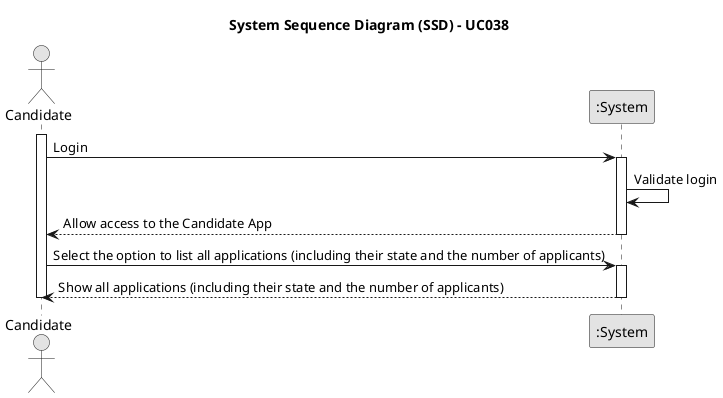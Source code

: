 @startuml
skinparam monochrome true
skinparam packageStyle rectangle
skinparam shadowing false

title System Sequence Diagram (SSD) - UC038
actor Candidate as Actor
participant ":System" as System

activate Actor
    Actor -> System: Login
    activate System

        System -> System: Validate login

        System --> Actor: Allow access to the Candidate App
    deactivate System

    Actor -> System: Select the option to list all applications (including their state and the number of applicants)
    activate System

        System --> Actor: Show all applications (including their state and the number of applicants)
    deactivate System
deactivate Actor

@enduml